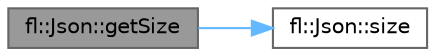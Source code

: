 digraph "fl::Json::getSize"
{
 // INTERACTIVE_SVG=YES
 // LATEX_PDF_SIZE
  bgcolor="transparent";
  edge [fontname=Helvetica,fontsize=10,labelfontname=Helvetica,labelfontsize=10];
  node [fontname=Helvetica,fontsize=10,shape=box,height=0.2,width=0.4];
  rankdir="LR";
  Node1 [id="Node000001",label="fl::Json::getSize",height=0.2,width=0.4,color="gray40", fillcolor="grey60", style="filled", fontcolor="black",tooltip=" "];
  Node1 -> Node2 [id="edge1_Node000001_Node000002",color="steelblue1",style="solid",tooltip=" "];
  Node2 [id="Node000002",label="fl::Json::size",height=0.2,width=0.4,color="grey40", fillcolor="white", style="filled",URL="$d4/d13/classfl_1_1_json_adbf66067309abb63839c5d0a43cb258e.html#adbf66067309abb63839c5d0a43cb258e",tooltip=" "];
}
